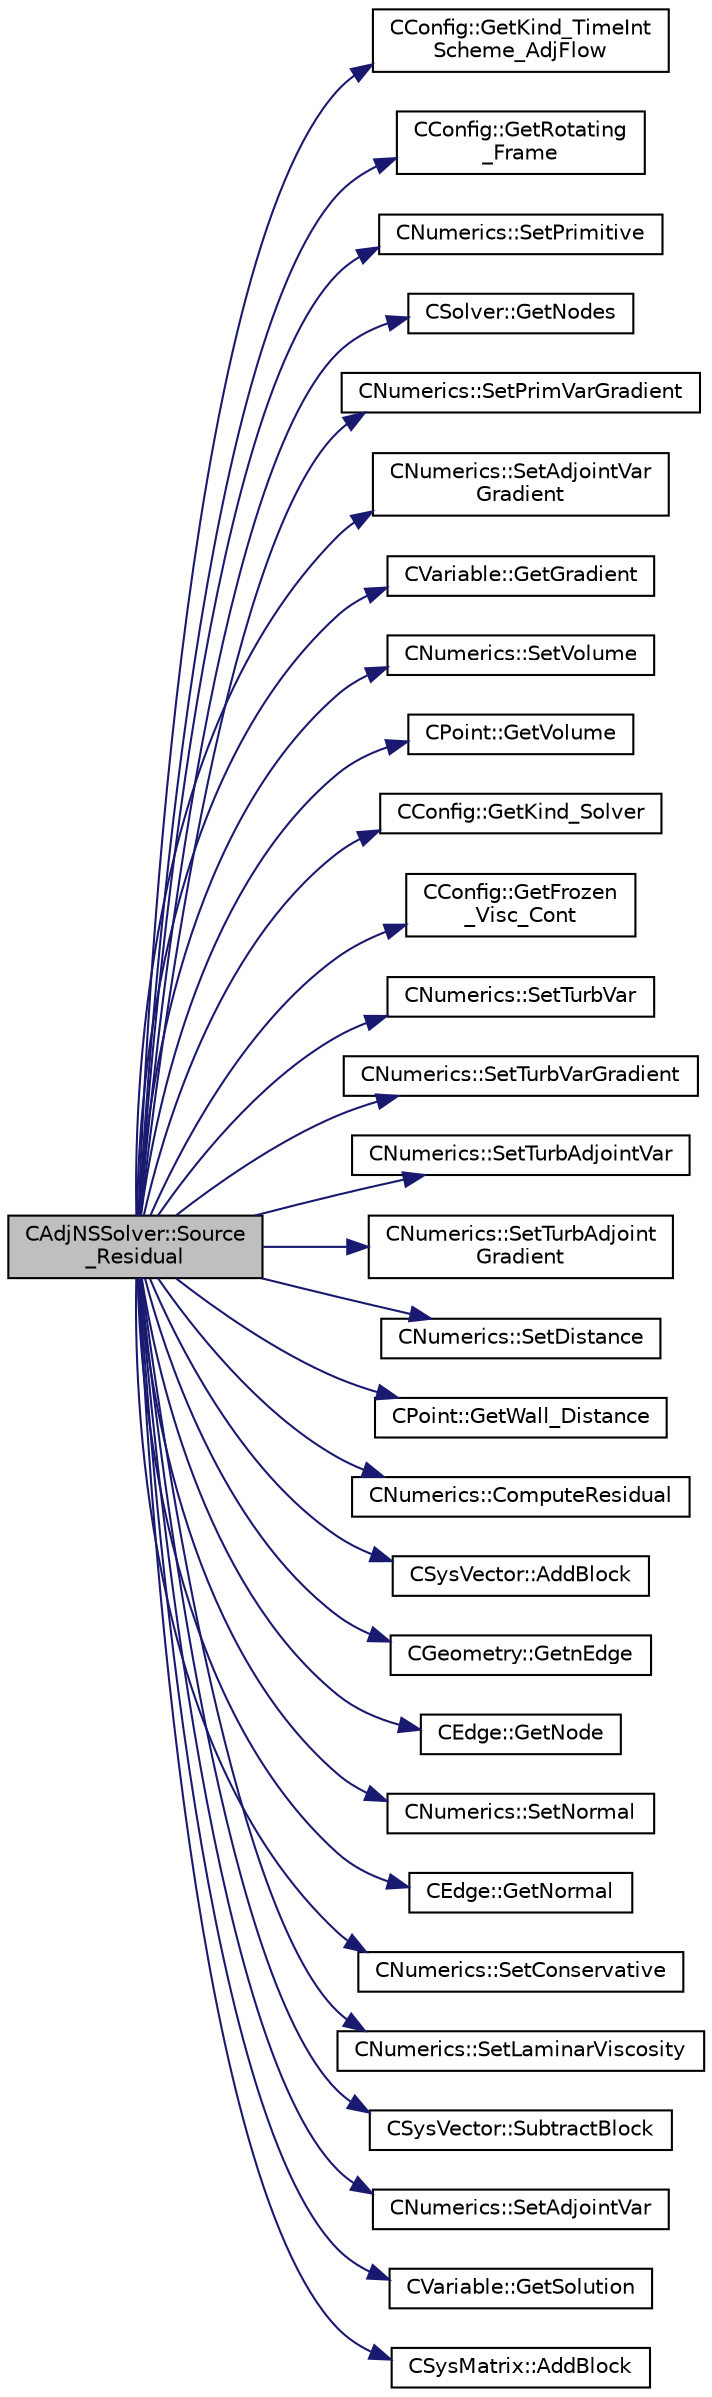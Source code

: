digraph "CAdjNSSolver::Source_Residual"
{
  edge [fontname="Helvetica",fontsize="10",labelfontname="Helvetica",labelfontsize="10"];
  node [fontname="Helvetica",fontsize="10",shape=record];
  rankdir="LR";
  Node354 [label="CAdjNSSolver::Source\l_Residual",height=0.2,width=0.4,color="black", fillcolor="grey75", style="filled", fontcolor="black"];
  Node354 -> Node355 [color="midnightblue",fontsize="10",style="solid",fontname="Helvetica"];
  Node355 [label="CConfig::GetKind_TimeInt\lScheme_AdjFlow",height=0.2,width=0.4,color="black", fillcolor="white", style="filled",URL="$class_c_config.html#ab9d0e23db2d8f044b0b09915e92ef003",tooltip="Get the kind of integration scheme (explicit or implicit) for the adjoint flow equations. "];
  Node354 -> Node356 [color="midnightblue",fontsize="10",style="solid",fontname="Helvetica"];
  Node356 [label="CConfig::GetRotating\l_Frame",height=0.2,width=0.4,color="black", fillcolor="white", style="filled",URL="$class_c_config.html#a5ac97db2be7bae9007d01557f80418bc",tooltip="Get information about the rotational frame. "];
  Node354 -> Node357 [color="midnightblue",fontsize="10",style="solid",fontname="Helvetica"];
  Node357 [label="CNumerics::SetPrimitive",height=0.2,width=0.4,color="black", fillcolor="white", style="filled",URL="$class_c_numerics.html#af72b17d397adf09beed2e99e2daf895c",tooltip="Set the value of the primitive variables. "];
  Node354 -> Node358 [color="midnightblue",fontsize="10",style="solid",fontname="Helvetica"];
  Node358 [label="CSolver::GetNodes",height=0.2,width=0.4,color="black", fillcolor="white", style="filled",URL="$class_c_solver.html#af3198e52a2ea377bb765647b5e697197",tooltip="Allow outside access to the nodes of the solver, containing conservatives, primitives, etc. "];
  Node354 -> Node359 [color="midnightblue",fontsize="10",style="solid",fontname="Helvetica"];
  Node359 [label="CNumerics::SetPrimVarGradient",height=0.2,width=0.4,color="black", fillcolor="white", style="filled",URL="$class_c_numerics.html#a22772ccb1c59b1267152d4cc9825a98a",tooltip="Set the gradient of the primitive variables. "];
  Node354 -> Node360 [color="midnightblue",fontsize="10",style="solid",fontname="Helvetica"];
  Node360 [label="CNumerics::SetAdjointVar\lGradient",height=0.2,width=0.4,color="black", fillcolor="white", style="filled",URL="$class_c_numerics.html#a26cad383dccd67b3c9b3da85348c78e2",tooltip="Set the gradient of the adjoint variables. "];
  Node354 -> Node361 [color="midnightblue",fontsize="10",style="solid",fontname="Helvetica"];
  Node361 [label="CVariable::GetGradient",height=0.2,width=0.4,color="black", fillcolor="white", style="filled",URL="$class_c_variable.html#a7b58da4a928d622e7c2d4b4db047769d",tooltip="Get the value of the solution gradient. "];
  Node354 -> Node362 [color="midnightblue",fontsize="10",style="solid",fontname="Helvetica"];
  Node362 [label="CNumerics::SetVolume",height=0.2,width=0.4,color="black", fillcolor="white", style="filled",URL="$class_c_numerics.html#a53c24228ba235c1a0c2e4509243e5e88",tooltip="Set the value of the volume of the control volume. "];
  Node354 -> Node363 [color="midnightblue",fontsize="10",style="solid",fontname="Helvetica"];
  Node363 [label="CPoint::GetVolume",height=0.2,width=0.4,color="black", fillcolor="white", style="filled",URL="$class_c_point.html#a3c526a15e767c7de9cf163800aa581e5",tooltip="Get area or volume of the control volume. "];
  Node354 -> Node364 [color="midnightblue",fontsize="10",style="solid",fontname="Helvetica"];
  Node364 [label="CConfig::GetKind_Solver",height=0.2,width=0.4,color="black", fillcolor="white", style="filled",URL="$class_c_config.html#a0e2628fc803f14ec6179427ee02e8655",tooltip="Governing equations of the flow (it can be different from the run time equation). ..."];
  Node354 -> Node365 [color="midnightblue",fontsize="10",style="solid",fontname="Helvetica"];
  Node365 [label="CConfig::GetFrozen\l_Visc_Cont",height=0.2,width=0.4,color="black", fillcolor="white", style="filled",URL="$class_c_config.html#aec67dda6436453412e8647ee6879108b",tooltip="Provides information about the way in which the turbulence will be treated by the cont..."];
  Node354 -> Node366 [color="midnightblue",fontsize="10",style="solid",fontname="Helvetica"];
  Node366 [label="CNumerics::SetTurbVar",height=0.2,width=0.4,color="black", fillcolor="white", style="filled",URL="$class_c_numerics.html#a694708b330c1e25e59f3b3ee8be64fbb",tooltip="Set the value of the turbulent variable. "];
  Node354 -> Node367 [color="midnightblue",fontsize="10",style="solid",fontname="Helvetica"];
  Node367 [label="CNumerics::SetTurbVarGradient",height=0.2,width=0.4,color="black", fillcolor="white", style="filled",URL="$class_c_numerics.html#a42a39ae6557a400a4d811820c61de3cb",tooltip="Set the gradient of the turbulent variables. "];
  Node354 -> Node368 [color="midnightblue",fontsize="10",style="solid",fontname="Helvetica"];
  Node368 [label="CNumerics::SetTurbAdjointVar",height=0.2,width=0.4,color="black", fillcolor="white", style="filled",URL="$class_c_numerics.html#aa1653854225eaa24a152d9c2813e99b4",tooltip="Set the value of the adjoint turbulent variable. "];
  Node354 -> Node369 [color="midnightblue",fontsize="10",style="solid",fontname="Helvetica"];
  Node369 [label="CNumerics::SetTurbAdjoint\lGradient",height=0.2,width=0.4,color="black", fillcolor="white", style="filled",URL="$class_c_numerics.html#a9db18f306dab3d5c2d7781ece245791f",tooltip="Set the gradient of the adjoint turbulent variables. "];
  Node354 -> Node370 [color="midnightblue",fontsize="10",style="solid",fontname="Helvetica"];
  Node370 [label="CNumerics::SetDistance",height=0.2,width=0.4,color="black", fillcolor="white", style="filled",URL="$class_c_numerics.html#a9c9dd8be231884769f29c799db2404be",tooltip="Set the value of the distance from the nearest wall. "];
  Node354 -> Node371 [color="midnightblue",fontsize="10",style="solid",fontname="Helvetica"];
  Node371 [label="CPoint::GetWall_Distance",height=0.2,width=0.4,color="black", fillcolor="white", style="filled",URL="$class_c_point.html#a2ec241bcb847e4bae03e8df907a18b15",tooltip="Get the value of the distance to the nearest wall. "];
  Node354 -> Node372 [color="midnightblue",fontsize="10",style="solid",fontname="Helvetica"];
  Node372 [label="CNumerics::ComputeResidual",height=0.2,width=0.4,color="black", fillcolor="white", style="filled",URL="$class_c_numerics.html#abe734316e0047f463f059fd77a281958",tooltip="Compute the numerical residual. "];
  Node354 -> Node373 [color="midnightblue",fontsize="10",style="solid",fontname="Helvetica"];
  Node373 [label="CSysVector::AddBlock",height=0.2,width=0.4,color="black", fillcolor="white", style="filled",URL="$class_c_sys_vector.html#acd4c36df2ea0b7ad473944cff9bf5d72",tooltip="Add val_residual to the residual. "];
  Node354 -> Node374 [color="midnightblue",fontsize="10",style="solid",fontname="Helvetica"];
  Node374 [label="CGeometry::GetnEdge",height=0.2,width=0.4,color="black", fillcolor="white", style="filled",URL="$class_c_geometry.html#a7d6e1e1d1e46da8f55ecbe1a9380530a",tooltip="Get number of edges. "];
  Node354 -> Node375 [color="midnightblue",fontsize="10",style="solid",fontname="Helvetica"];
  Node375 [label="CEdge::GetNode",height=0.2,width=0.4,color="black", fillcolor="white", style="filled",URL="$class_c_edge.html#aee33b61d646e3fe59a4e23284ab1bf33",tooltip="Get the nodes of the edge. "];
  Node354 -> Node376 [color="midnightblue",fontsize="10",style="solid",fontname="Helvetica"];
  Node376 [label="CNumerics::SetNormal",height=0.2,width=0.4,color="black", fillcolor="white", style="filled",URL="$class_c_numerics.html#a41903d97957f351cd9ee63ca404985b1",tooltip="Set the value of the normal vector to the face between two points. "];
  Node354 -> Node377 [color="midnightblue",fontsize="10",style="solid",fontname="Helvetica"];
  Node377 [label="CEdge::GetNormal",height=0.2,width=0.4,color="black", fillcolor="white", style="filled",URL="$class_c_edge.html#ada210a6f0643f444e7e491fc4ed9e662",tooltip="Copy the the normal vector of a face. "];
  Node354 -> Node378 [color="midnightblue",fontsize="10",style="solid",fontname="Helvetica"];
  Node378 [label="CNumerics::SetConservative",height=0.2,width=0.4,color="black", fillcolor="white", style="filled",URL="$class_c_numerics.html#a604ce85ec9e2d43769acacc7d03ae0f7",tooltip="Set the value of the conservative variables. "];
  Node354 -> Node379 [color="midnightblue",fontsize="10",style="solid",fontname="Helvetica"];
  Node379 [label="CNumerics::SetLaminarViscosity",height=0.2,width=0.4,color="black", fillcolor="white", style="filled",URL="$class_c_numerics.html#a0d3d722905b8615ef2cb5d59c4b95fb3",tooltip="Set the laminar viscosity. "];
  Node354 -> Node380 [color="midnightblue",fontsize="10",style="solid",fontname="Helvetica"];
  Node380 [label="CSysVector::SubtractBlock",height=0.2,width=0.4,color="black", fillcolor="white", style="filled",URL="$class_c_sys_vector.html#a732b302ca148d38b442bfe7e096a81be",tooltip="Subtract val_residual to the residual. "];
  Node354 -> Node381 [color="midnightblue",fontsize="10",style="solid",fontname="Helvetica"];
  Node381 [label="CNumerics::SetAdjointVar",height=0.2,width=0.4,color="black", fillcolor="white", style="filled",URL="$class_c_numerics.html#a4eb3867ed99a8fd200f96da877e64313",tooltip="Set the value of the adjoint variable. "];
  Node354 -> Node382 [color="midnightblue",fontsize="10",style="solid",fontname="Helvetica"];
  Node382 [label="CVariable::GetSolution",height=0.2,width=0.4,color="black", fillcolor="white", style="filled",URL="$class_c_variable.html#a261483e39c23c1de7cb9aea7e917c121",tooltip="Get the solution. "];
  Node354 -> Node383 [color="midnightblue",fontsize="10",style="solid",fontname="Helvetica"];
  Node383 [label="CSysMatrix::AddBlock",height=0.2,width=0.4,color="black", fillcolor="white", style="filled",URL="$class_c_sys_matrix.html#a85def3109e5aa5307268ca830a8f6522",tooltip="Adds the specified block to the sparse matrix. "];
}
